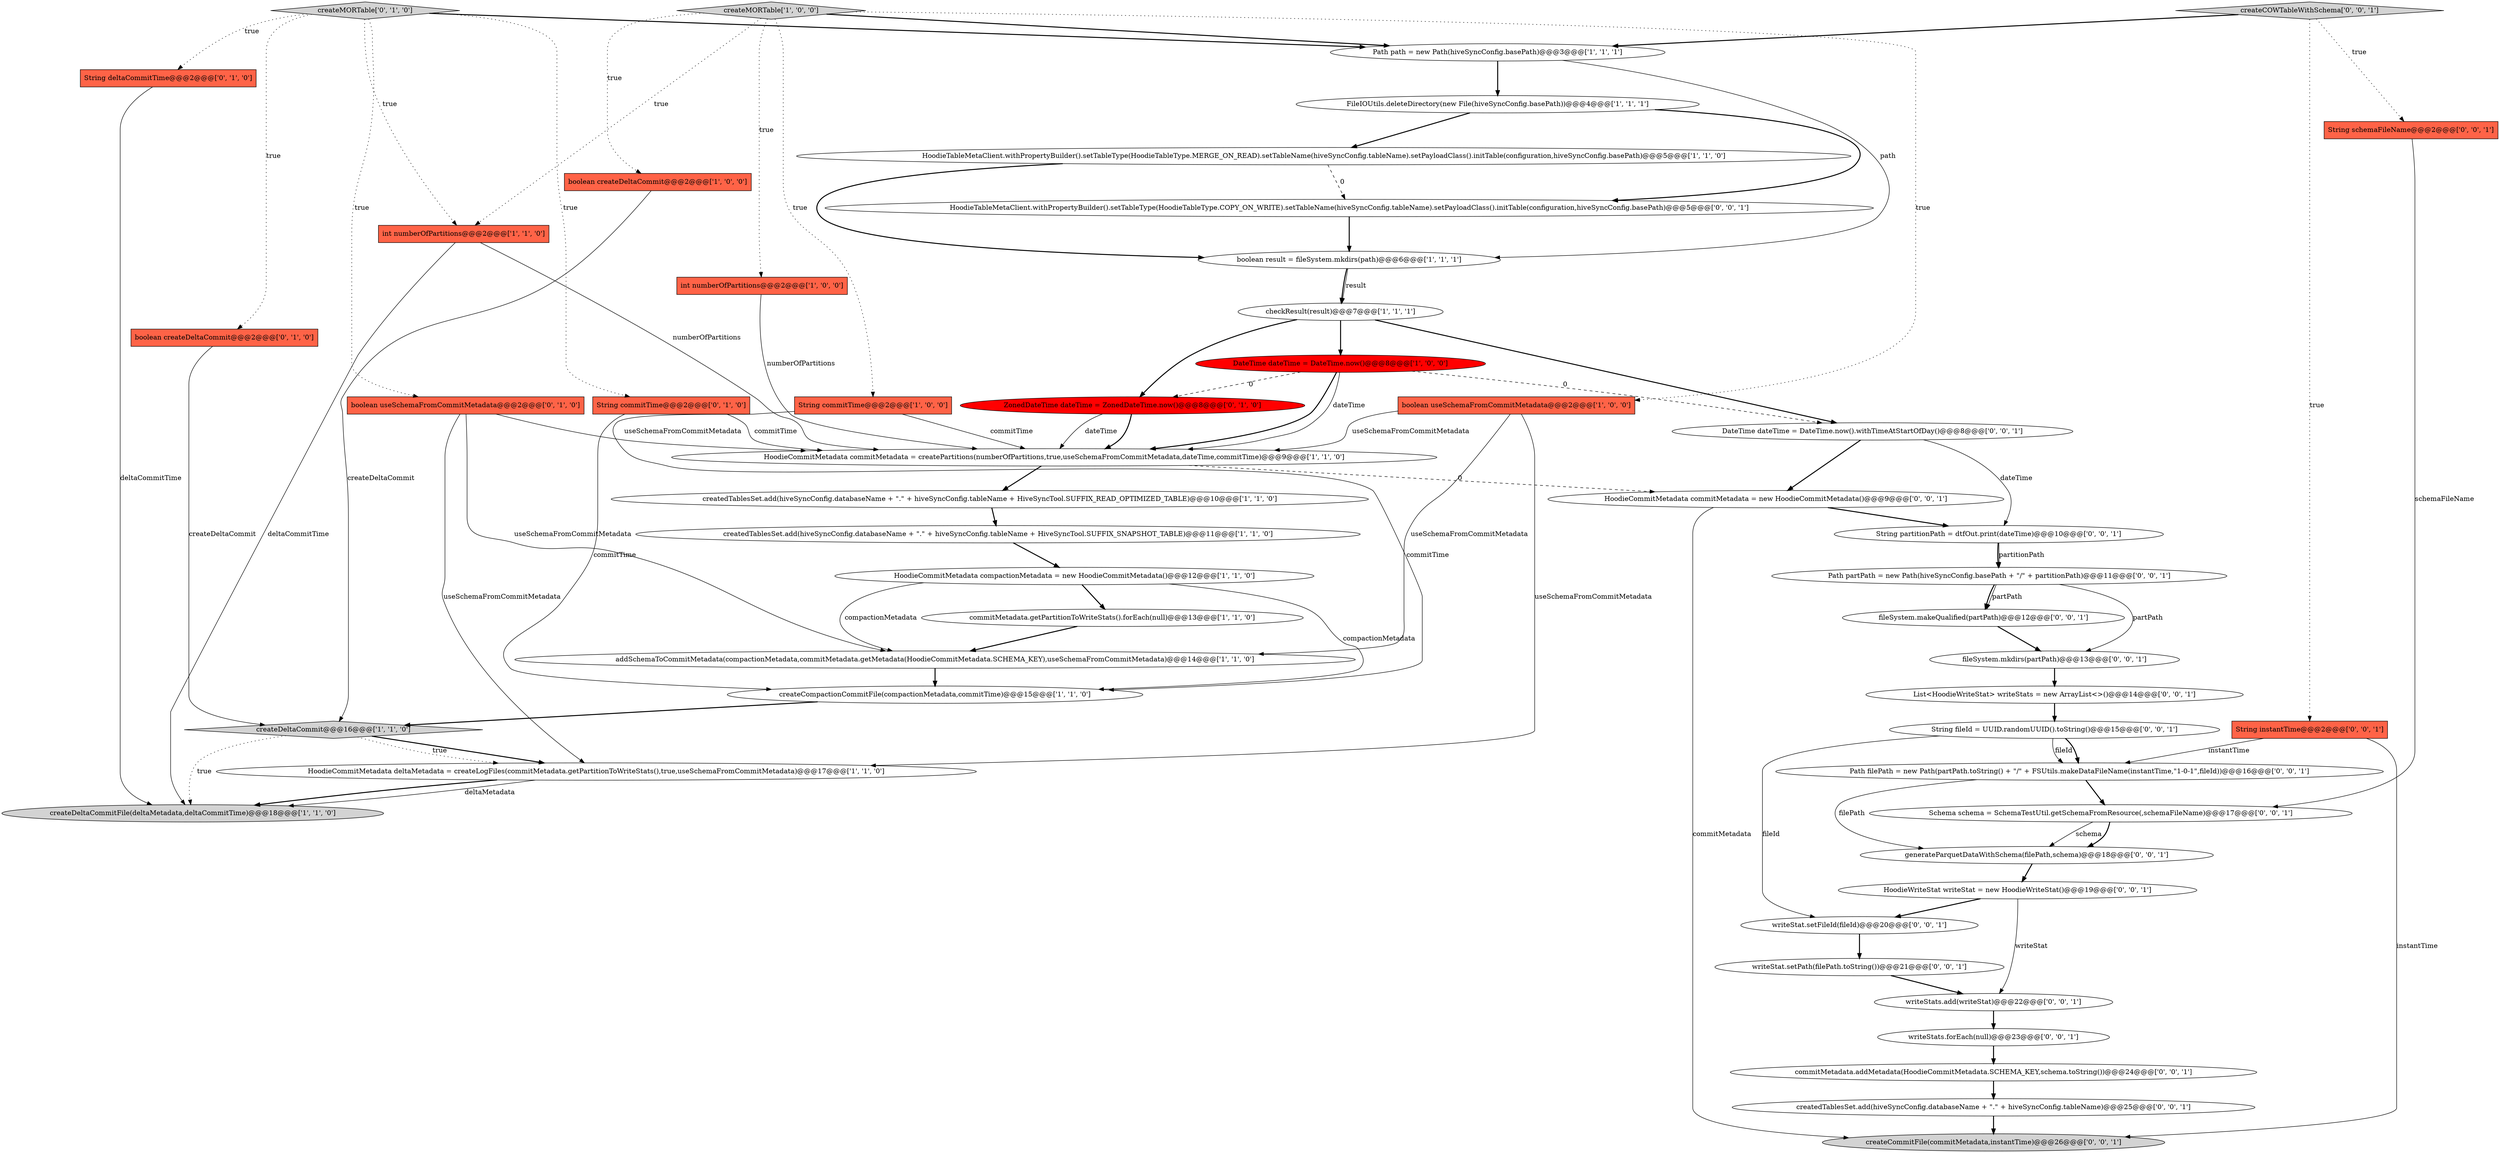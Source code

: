 digraph {
20 [style = filled, label = "createdTablesSet.add(hiveSyncConfig.databaseName + \".\" + hiveSyncConfig.tableName + HiveSyncTool.SUFFIX_READ_OPTIMIZED_TABLE)@@@10@@@['1', '1', '0']", fillcolor = white, shape = ellipse image = "AAA0AAABBB1BBB"];
13 [style = filled, label = "FileIOUtils.deleteDirectory(new File(hiveSyncConfig.basePath))@@@4@@@['1', '1', '1']", fillcolor = white, shape = ellipse image = "AAA0AAABBB1BBB"];
7 [style = filled, label = "Path path = new Path(hiveSyncConfig.basePath)@@@3@@@['1', '1', '1']", fillcolor = white, shape = ellipse image = "AAA0AAABBB1BBB"];
21 [style = filled, label = "boolean result = fileSystem.mkdirs(path)@@@6@@@['1', '1', '1']", fillcolor = white, shape = ellipse image = "AAA0AAABBB1BBB"];
49 [style = filled, label = "DateTime dateTime = DateTime.now().withTimeAtStartOfDay()@@@8@@@['0', '0', '1']", fillcolor = white, shape = ellipse image = "AAA0AAABBB3BBB"];
38 [style = filled, label = "HoodieTableMetaClient.withPropertyBuilder().setTableType(HoodieTableType.COPY_ON_WRITE).setTableName(hiveSyncConfig.tableName).setPayloadClass().initTable(configuration,hiveSyncConfig.basePath)@@@5@@@['0', '0', '1']", fillcolor = white, shape = ellipse image = "AAA0AAABBB3BBB"];
3 [style = filled, label = "commitMetadata.getPartitionToWriteStats().forEach(null)@@@13@@@['1', '1', '0']", fillcolor = white, shape = ellipse image = "AAA0AAABBB1BBB"];
42 [style = filled, label = "List<HoodieWriteStat> writeStats = new ArrayList<>()@@@14@@@['0', '0', '1']", fillcolor = white, shape = ellipse image = "AAA0AAABBB3BBB"];
33 [style = filled, label = "writeStat.setPath(filePath.toString())@@@21@@@['0', '0', '1']", fillcolor = white, shape = ellipse image = "AAA0AAABBB3BBB"];
28 [style = filled, label = "HoodieCommitMetadata commitMetadata = new HoodieCommitMetadata()@@@9@@@['0', '0', '1']", fillcolor = white, shape = ellipse image = "AAA0AAABBB3BBB"];
45 [style = filled, label = "String fileId = UUID.randomUUID().toString()@@@15@@@['0', '0', '1']", fillcolor = white, shape = ellipse image = "AAA0AAABBB3BBB"];
29 [style = filled, label = "fileSystem.makeQualified(partPath)@@@12@@@['0', '0', '1']", fillcolor = white, shape = ellipse image = "AAA0AAABBB3BBB"];
2 [style = filled, label = "boolean useSchemaFromCommitMetadata@@@2@@@['1', '0', '0']", fillcolor = tomato, shape = box image = "AAA0AAABBB1BBB"];
40 [style = filled, label = "Path partPath = new Path(hiveSyncConfig.basePath + \"/\" + partitionPath)@@@11@@@['0', '0', '1']", fillcolor = white, shape = ellipse image = "AAA0AAABBB3BBB"];
1 [style = filled, label = "createMORTable['1', '0', '0']", fillcolor = lightgray, shape = diamond image = "AAA0AAABBB1BBB"];
12 [style = filled, label = "boolean createDeltaCommit@@@2@@@['1', '0', '0']", fillcolor = tomato, shape = box image = "AAA0AAABBB1BBB"];
34 [style = filled, label = "HoodieWriteStat writeStat = new HoodieWriteStat()@@@19@@@['0', '0', '1']", fillcolor = white, shape = ellipse image = "AAA0AAABBB3BBB"];
25 [style = filled, label = "boolean useSchemaFromCommitMetadata@@@2@@@['0', '1', '0']", fillcolor = tomato, shape = box image = "AAA0AAABBB2BBB"];
8 [style = filled, label = "createDeltaCommit@@@16@@@['1', '1', '0']", fillcolor = lightgray, shape = diamond image = "AAA0AAABBB1BBB"];
32 [style = filled, label = "writeStats.add(writeStat)@@@22@@@['0', '0', '1']", fillcolor = white, shape = ellipse image = "AAA0AAABBB3BBB"];
9 [style = filled, label = "HoodieCommitMetadata compactionMetadata = new HoodieCommitMetadata()@@@12@@@['1', '1', '0']", fillcolor = white, shape = ellipse image = "AAA0AAABBB1BBB"];
18 [style = filled, label = "HoodieTableMetaClient.withPropertyBuilder().setTableType(HoodieTableType.MERGE_ON_READ).setTableName(hiveSyncConfig.tableName).setPayloadClass().initTable(configuration,hiveSyncConfig.basePath)@@@5@@@['1', '1', '0']", fillcolor = white, shape = ellipse image = "AAA0AAABBB1BBB"];
23 [style = filled, label = "String deltaCommitTime@@@2@@@['0', '1', '0']", fillcolor = tomato, shape = box image = "AAA0AAABBB2BBB"];
19 [style = filled, label = "checkResult(result)@@@7@@@['1', '1', '1']", fillcolor = white, shape = ellipse image = "AAA0AAABBB1BBB"];
26 [style = filled, label = "ZonedDateTime dateTime = ZonedDateTime.now()@@@8@@@['0', '1', '0']", fillcolor = red, shape = ellipse image = "AAA1AAABBB2BBB"];
30 [style = filled, label = "String instantTime@@@2@@@['0', '0', '1']", fillcolor = tomato, shape = box image = "AAA0AAABBB3BBB"];
10 [style = filled, label = "HoodieCommitMetadata commitMetadata = createPartitions(numberOfPartitions,true,useSchemaFromCommitMetadata,dateTime,commitTime)@@@9@@@['1', '1', '0']", fillcolor = white, shape = ellipse image = "AAA0AAABBB1BBB"];
15 [style = filled, label = "HoodieCommitMetadata deltaMetadata = createLogFiles(commitMetadata.getPartitionToWriteStats(),true,useSchemaFromCommitMetadata)@@@17@@@['1', '1', '0']", fillcolor = white, shape = ellipse image = "AAA0AAABBB1BBB"];
24 [style = filled, label = "boolean createDeltaCommit@@@2@@@['0', '1', '0']", fillcolor = tomato, shape = box image = "AAA0AAABBB2BBB"];
5 [style = filled, label = "DateTime dateTime = DateTime.now()@@@8@@@['1', '0', '0']", fillcolor = red, shape = ellipse image = "AAA1AAABBB1BBB"];
43 [style = filled, label = "createCommitFile(commitMetadata,instantTime)@@@26@@@['0', '0', '1']", fillcolor = lightgray, shape = ellipse image = "AAA0AAABBB3BBB"];
22 [style = filled, label = "String commitTime@@@2@@@['0', '1', '0']", fillcolor = tomato, shape = box image = "AAA0AAABBB2BBB"];
41 [style = filled, label = "commitMetadata.addMetadata(HoodieCommitMetadata.SCHEMA_KEY,schema.toString())@@@24@@@['0', '0', '1']", fillcolor = white, shape = ellipse image = "AAA0AAABBB3BBB"];
17 [style = filled, label = "int numberOfPartitions@@@2@@@['1', '1', '0']", fillcolor = tomato, shape = box image = "AAA0AAABBB1BBB"];
6 [style = filled, label = "String commitTime@@@2@@@['1', '0', '0']", fillcolor = tomato, shape = box image = "AAA0AAABBB1BBB"];
11 [style = filled, label = "int numberOfPartitions@@@2@@@['1', '0', '0']", fillcolor = tomato, shape = box image = "AAA0AAABBB1BBB"];
31 [style = filled, label = "writeStat.setFileId(fileId)@@@20@@@['0', '0', '1']", fillcolor = white, shape = ellipse image = "AAA0AAABBB3BBB"];
44 [style = filled, label = "String partitionPath = dtfOut.print(dateTime)@@@10@@@['0', '0', '1']", fillcolor = white, shape = ellipse image = "AAA0AAABBB3BBB"];
35 [style = filled, label = "String schemaFileName@@@2@@@['0', '0', '1']", fillcolor = tomato, shape = box image = "AAA0AAABBB3BBB"];
36 [style = filled, label = "Schema schema = SchemaTestUtil.getSchemaFromResource(,schemaFileName)@@@17@@@['0', '0', '1']", fillcolor = white, shape = ellipse image = "AAA0AAABBB3BBB"];
4 [style = filled, label = "createDeltaCommitFile(deltaMetadata,deltaCommitTime)@@@18@@@['1', '1', '0']", fillcolor = lightgray, shape = ellipse image = "AAA0AAABBB1BBB"];
37 [style = filled, label = "writeStats.forEach(null)@@@23@@@['0', '0', '1']", fillcolor = white, shape = ellipse image = "AAA0AAABBB3BBB"];
46 [style = filled, label = "createdTablesSet.add(hiveSyncConfig.databaseName + \".\" + hiveSyncConfig.tableName)@@@25@@@['0', '0', '1']", fillcolor = white, shape = ellipse image = "AAA0AAABBB3BBB"];
14 [style = filled, label = "createdTablesSet.add(hiveSyncConfig.databaseName + \".\" + hiveSyncConfig.tableName + HiveSyncTool.SUFFIX_SNAPSHOT_TABLE)@@@11@@@['1', '1', '0']", fillcolor = white, shape = ellipse image = "AAA0AAABBB1BBB"];
0 [style = filled, label = "createCompactionCommitFile(compactionMetadata,commitTime)@@@15@@@['1', '1', '0']", fillcolor = white, shape = ellipse image = "AAA0AAABBB1BBB"];
27 [style = filled, label = "createMORTable['0', '1', '0']", fillcolor = lightgray, shape = diamond image = "AAA0AAABBB2BBB"];
16 [style = filled, label = "addSchemaToCommitMetadata(compactionMetadata,commitMetadata.getMetadata(HoodieCommitMetadata.SCHEMA_KEY),useSchemaFromCommitMetadata)@@@14@@@['1', '1', '0']", fillcolor = white, shape = ellipse image = "AAA0AAABBB1BBB"];
39 [style = filled, label = "Path filePath = new Path(partPath.toString() + \"/\" + FSUtils.makeDataFileName(instantTime,\"1-0-1\",fileId))@@@16@@@['0', '0', '1']", fillcolor = white, shape = ellipse image = "AAA0AAABBB3BBB"];
48 [style = filled, label = "createCOWTableWithSchema['0', '0', '1']", fillcolor = lightgray, shape = diamond image = "AAA0AAABBB3BBB"];
47 [style = filled, label = "generateParquetDataWithSchema(filePath,schema)@@@18@@@['0', '0', '1']", fillcolor = white, shape = ellipse image = "AAA0AAABBB3BBB"];
50 [style = filled, label = "fileSystem.mkdirs(partPath)@@@13@@@['0', '0', '1']", fillcolor = white, shape = ellipse image = "AAA0AAABBB3BBB"];
16->0 [style = bold, label=""];
32->37 [style = bold, label=""];
26->10 [style = bold, label=""];
49->44 [style = solid, label="dateTime"];
9->0 [style = solid, label="compactionMetadata"];
42->45 [style = bold, label=""];
27->23 [style = dotted, label="true"];
11->10 [style = solid, label="numberOfPartitions"];
10->28 [style = dashed, label="0"];
3->16 [style = bold, label=""];
8->4 [style = dotted, label="true"];
19->5 [style = bold, label=""];
1->12 [style = dotted, label="true"];
27->7 [style = bold, label=""];
0->8 [style = bold, label=""];
1->6 [style = dotted, label="true"];
14->9 [style = bold, label=""];
22->10 [style = solid, label="commitTime"];
22->0 [style = solid, label="commitTime"];
47->34 [style = bold, label=""];
45->39 [style = solid, label="fileId"];
24->8 [style = solid, label="createDeltaCommit"];
5->49 [style = dashed, label="0"];
5->10 [style = bold, label=""];
25->15 [style = solid, label="useSchemaFromCommitMetadata"];
27->22 [style = dotted, label="true"];
27->25 [style = dotted, label="true"];
21->19 [style = bold, label=""];
5->26 [style = dashed, label="0"];
6->0 [style = solid, label="commitTime"];
28->43 [style = solid, label="commitMetadata"];
40->50 [style = solid, label="partPath"];
5->10 [style = solid, label="dateTime"];
34->31 [style = bold, label=""];
20->14 [style = bold, label=""];
27->24 [style = dotted, label="true"];
40->29 [style = solid, label="partPath"];
9->16 [style = solid, label="compactionMetadata"];
19->26 [style = bold, label=""];
21->19 [style = solid, label="result"];
31->33 [style = bold, label=""];
48->30 [style = dotted, label="true"];
6->10 [style = solid, label="commitTime"];
41->46 [style = bold, label=""];
2->10 [style = solid, label="useSchemaFromCommitMetadata"];
13->18 [style = bold, label=""];
40->29 [style = bold, label=""];
46->43 [style = bold, label=""];
8->15 [style = bold, label=""];
30->43 [style = solid, label="instantTime"];
1->17 [style = dotted, label="true"];
37->41 [style = bold, label=""];
36->47 [style = solid, label="schema"];
49->28 [style = bold, label=""];
8->15 [style = dotted, label="true"];
17->10 [style = solid, label="numberOfPartitions"];
1->7 [style = bold, label=""];
2->16 [style = solid, label="useSchemaFromCommitMetadata"];
50->42 [style = bold, label=""];
29->50 [style = bold, label=""];
9->3 [style = bold, label=""];
35->36 [style = solid, label="schemaFileName"];
48->7 [style = bold, label=""];
33->32 [style = bold, label=""];
48->35 [style = dotted, label="true"];
12->8 [style = solid, label="createDeltaCommit"];
39->47 [style = solid, label="filePath"];
18->21 [style = bold, label=""];
27->17 [style = dotted, label="true"];
45->39 [style = bold, label=""];
7->13 [style = bold, label=""];
10->20 [style = bold, label=""];
36->47 [style = bold, label=""];
30->39 [style = solid, label="instantTime"];
25->10 [style = solid, label="useSchemaFromCommitMetadata"];
26->10 [style = solid, label="dateTime"];
23->4 [style = solid, label="deltaCommitTime"];
1->11 [style = dotted, label="true"];
44->40 [style = solid, label="partitionPath"];
44->40 [style = bold, label=""];
17->4 [style = solid, label="deltaCommitTime"];
18->38 [style = dashed, label="0"];
45->31 [style = solid, label="fileId"];
19->49 [style = bold, label=""];
34->32 [style = solid, label="writeStat"];
15->4 [style = solid, label="deltaMetadata"];
15->4 [style = bold, label=""];
28->44 [style = bold, label=""];
38->21 [style = bold, label=""];
13->38 [style = bold, label=""];
7->21 [style = solid, label="path"];
25->16 [style = solid, label="useSchemaFromCommitMetadata"];
1->2 [style = dotted, label="true"];
2->15 [style = solid, label="useSchemaFromCommitMetadata"];
39->36 [style = bold, label=""];
}

